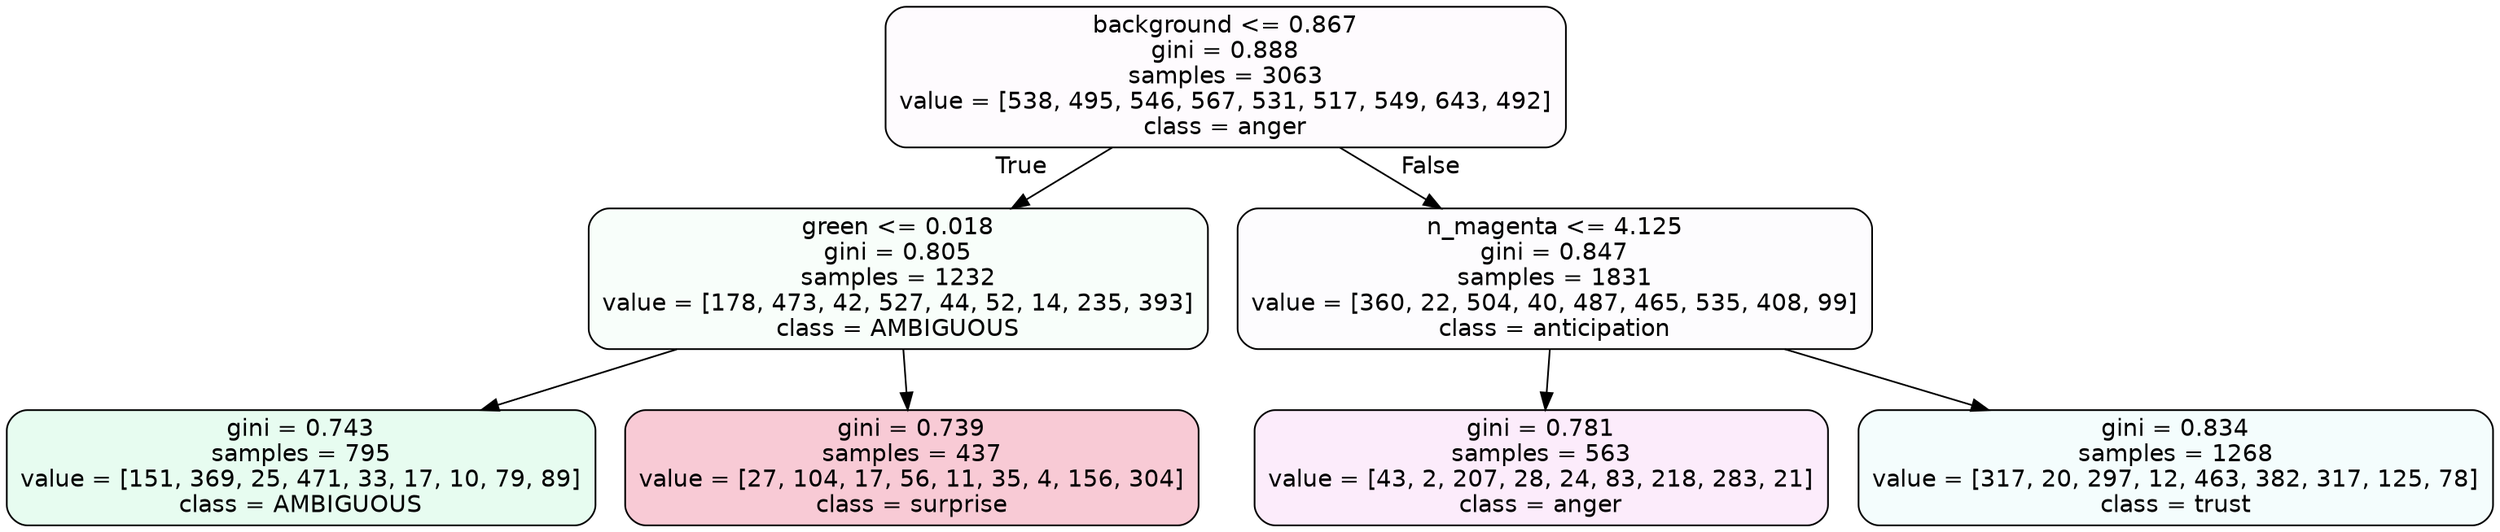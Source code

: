 digraph Tree {
node [shape=box, style="filled, rounded", color="black", fontname=helvetica] ;
edge [fontname=helvetica] ;
0 [label="background <= 0.867\ngini = 0.888\nsamples = 3063\nvalue = [538, 495, 546, 567, 531, 517, 549, 643, 492]\nclass = anger", fillcolor="#e539d704"] ;
1 [label="green <= 0.018\ngini = 0.805\nsamples = 1232\nvalue = [178, 473, 42, 527, 44, 52, 14, 235, 393]\nclass = AMBIGUOUS", fillcolor="#39e58109"] ;
0 -> 1 [labeldistance=2.5, labelangle=45, headlabel="True"] ;
2 [label="gini = 0.743\nsamples = 795\nvalue = [151, 369, 25, 471, 33, 17, 10, 79, 89]\nclass = AMBIGUOUS", fillcolor="#39e5811e"] ;
1 -> 2 ;
3 [label="gini = 0.739\nsamples = 437\nvalue = [27, 104, 17, 56, 11, 35, 4, 156, 304]\nclass = surprise", fillcolor="#e5396444"] ;
1 -> 3 ;
4 [label="n_magenta <= 4.125\ngini = 0.847\nsamples = 1831\nvalue = [360, 22, 504, 40, 487, 465, 535, 408, 99]\nclass = anticipation", fillcolor="#8139e503"] ;
0 -> 4 [labeldistance=2.5, labelangle=-45, headlabel="False"] ;
5 [label="gini = 0.781\nsamples = 563\nvalue = [43, 2, 207, 28, 24, 83, 218, 283, 21]\nclass = anger", fillcolor="#e539d718"] ;
4 -> 5 ;
6 [label="gini = 0.834\nsamples = 1268\nvalue = [317, 20, 297, 12, 463, 382, 317, 125, 78]\nclass = trust", fillcolor="#39d7e50d"] ;
4 -> 6 ;
}